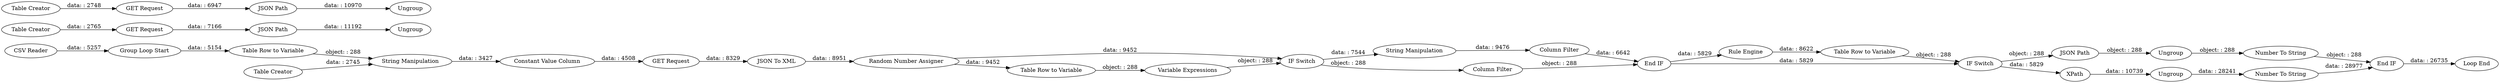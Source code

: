 digraph {
	"-2765622066284986753_352" [label="Number To String"]
	"-2765622066284986753_316" [label="Rule Engine"]
	"-2765622066284986753_355" [label="Constant Value Column"]
	"-2765622066284986753_356" [label="Table Creator"]
	"-2765622066284986753_322" [label="End IF"]
	"-2765622066284986753_314" [label="String Manipulation"]
	"-2765622066284986753_318" [label="IF Switch"]
	"-2765622066284986753_1" [label="CSV Reader"]
	"-2765622066284986753_359" [label="JSON Path"]
	"-2765622066284986753_361" [label=Ungroup]
	"-6773706296193913768_332" [label="String Manipulation"]
	"-2765622066284986753_362" [label="JSON Path"]
	"-6773706296193913768_330" [label="IF Switch"]
	"-2765622066284986753_313" [label="Table Row to Variable"]
	"-2765622066284986753_317" [label="Table Row to Variable"]
	"-2765622066284986753_369" [label=Ungroup]
	"-6773706296193913768_333" [label="Column Filter"]
	"-2765622066284986753_363" [label="GET Request"]
	"-2765622066284986753_370" [label="Number To String"]
	"-2765622066284986753_310" [label=Ungroup]
	"-2765622066284986753_360" [label=Ungroup]
	"-2765622066284986753_2" [label="Table Creator"]
	"-2765622066284986753_309" [label="JSON Path"]
	"-6773706296193913768_325" [label="Variable Expressions"]
	"-6773706296193913768_329" [label="End IF"]
	"-6773706296193913768_331" [label="Column Filter"]
	"-2765622066284986753_368" [label=XPath]
	"-6773706296193913768_324" [label="Random Number Assigner"]
	"-2765622066284986753_358" [label="GET Request"]
	"-6773706296193913768_327" [label="JSON To XML"]
	"-2765622066284986753_371" [label="Loop End"]
	"-2765622066284986753_3" [label="Table Creator"]
	"-2765622066284986753_308" [label="GET Request"]
	"-2765622066284986753_312" [label="Group Loop Start"]
	"-6773706296193913768_326" [label="Table Row to Variable"]
	"-2765622066284986753_322" -> "-2765622066284986753_371" [label="data: : 26735"]
	"-6773706296193913768_329" -> "-2765622066284986753_318" [label="data: : 5829"]
	"-2765622066284986753_359" -> "-2765622066284986753_360" [label="data: : 10970"]
	"-6773706296193913768_332" -> "-6773706296193913768_333" [label="data: : 9476"]
	"-2765622066284986753_314" -> "-2765622066284986753_355" [label="data: : 3427"]
	"-2765622066284986753_309" -> "-2765622066284986753_310" [label="object: : 288"]
	"-6773706296193913768_324" -> "-6773706296193913768_330" [label="data: : 9452"]
	"-6773706296193913768_331" -> "-6773706296193913768_329" [label="object: : 288"]
	"-6773706296193913768_325" -> "-6773706296193913768_330" [label="object: : 288"]
	"-2765622066284986753_318" -> "-2765622066284986753_309" [label="object: : 288"]
	"-2765622066284986753_313" -> "-2765622066284986753_314" [label="object: : 288"]
	"-6773706296193913768_329" -> "-2765622066284986753_316" [label="data: : 5829"]
	"-2765622066284986753_356" -> "-2765622066284986753_363" [label="data: : 2765"]
	"-2765622066284986753_370" -> "-2765622066284986753_322" [label="data: : 28977"]
	"-2765622066284986753_317" -> "-2765622066284986753_318" [label="object: : 288"]
	"-6773706296193913768_330" -> "-6773706296193913768_332" [label="data: : 7544"]
	"-6773706296193913768_333" -> "-6773706296193913768_329" [label="data: : 6642"]
	"-2765622066284986753_310" -> "-2765622066284986753_352" [label="object: : 288"]
	"-2765622066284986753_3" -> "-2765622066284986753_314" [label="data: : 2745"]
	"-2765622066284986753_2" -> "-2765622066284986753_358" [label="data: : 2748"]
	"-2765622066284986753_312" -> "-2765622066284986753_313" [label="data: : 5154"]
	"-6773706296193913768_324" -> "-6773706296193913768_326" [label="data: : 9452"]
	"-2765622066284986753_1" -> "-2765622066284986753_312" [label="data: : 5257"]
	"-6773706296193913768_327" -> "-6773706296193913768_324" [label="data: : 8951"]
	"-2765622066284986753_308" -> "-6773706296193913768_327" [label="data: : 8329"]
	"-2765622066284986753_352" -> "-2765622066284986753_322" [label="object: : 288"]
	"-2765622066284986753_362" -> "-2765622066284986753_361" [label="data: : 11192"]
	"-2765622066284986753_368" -> "-2765622066284986753_369" [label="data: : 10739"]
	"-2765622066284986753_355" -> "-2765622066284986753_308" [label="data: : 4508"]
	"-2765622066284986753_316" -> "-2765622066284986753_317" [label="data: : 8622"]
	"-2765622066284986753_318" -> "-2765622066284986753_368" [label="data: : 5829"]
	"-2765622066284986753_358" -> "-2765622066284986753_359" [label="data: : 6947"]
	"-6773706296193913768_326" -> "-6773706296193913768_325" [label="object: : 288"]
	"-6773706296193913768_330" -> "-6773706296193913768_331" [label="object: : 288"]
	"-2765622066284986753_369" -> "-2765622066284986753_370" [label="data: : 28241"]
	"-2765622066284986753_363" -> "-2765622066284986753_362" [label="data: : 7166"]
	rankdir=LR
}
